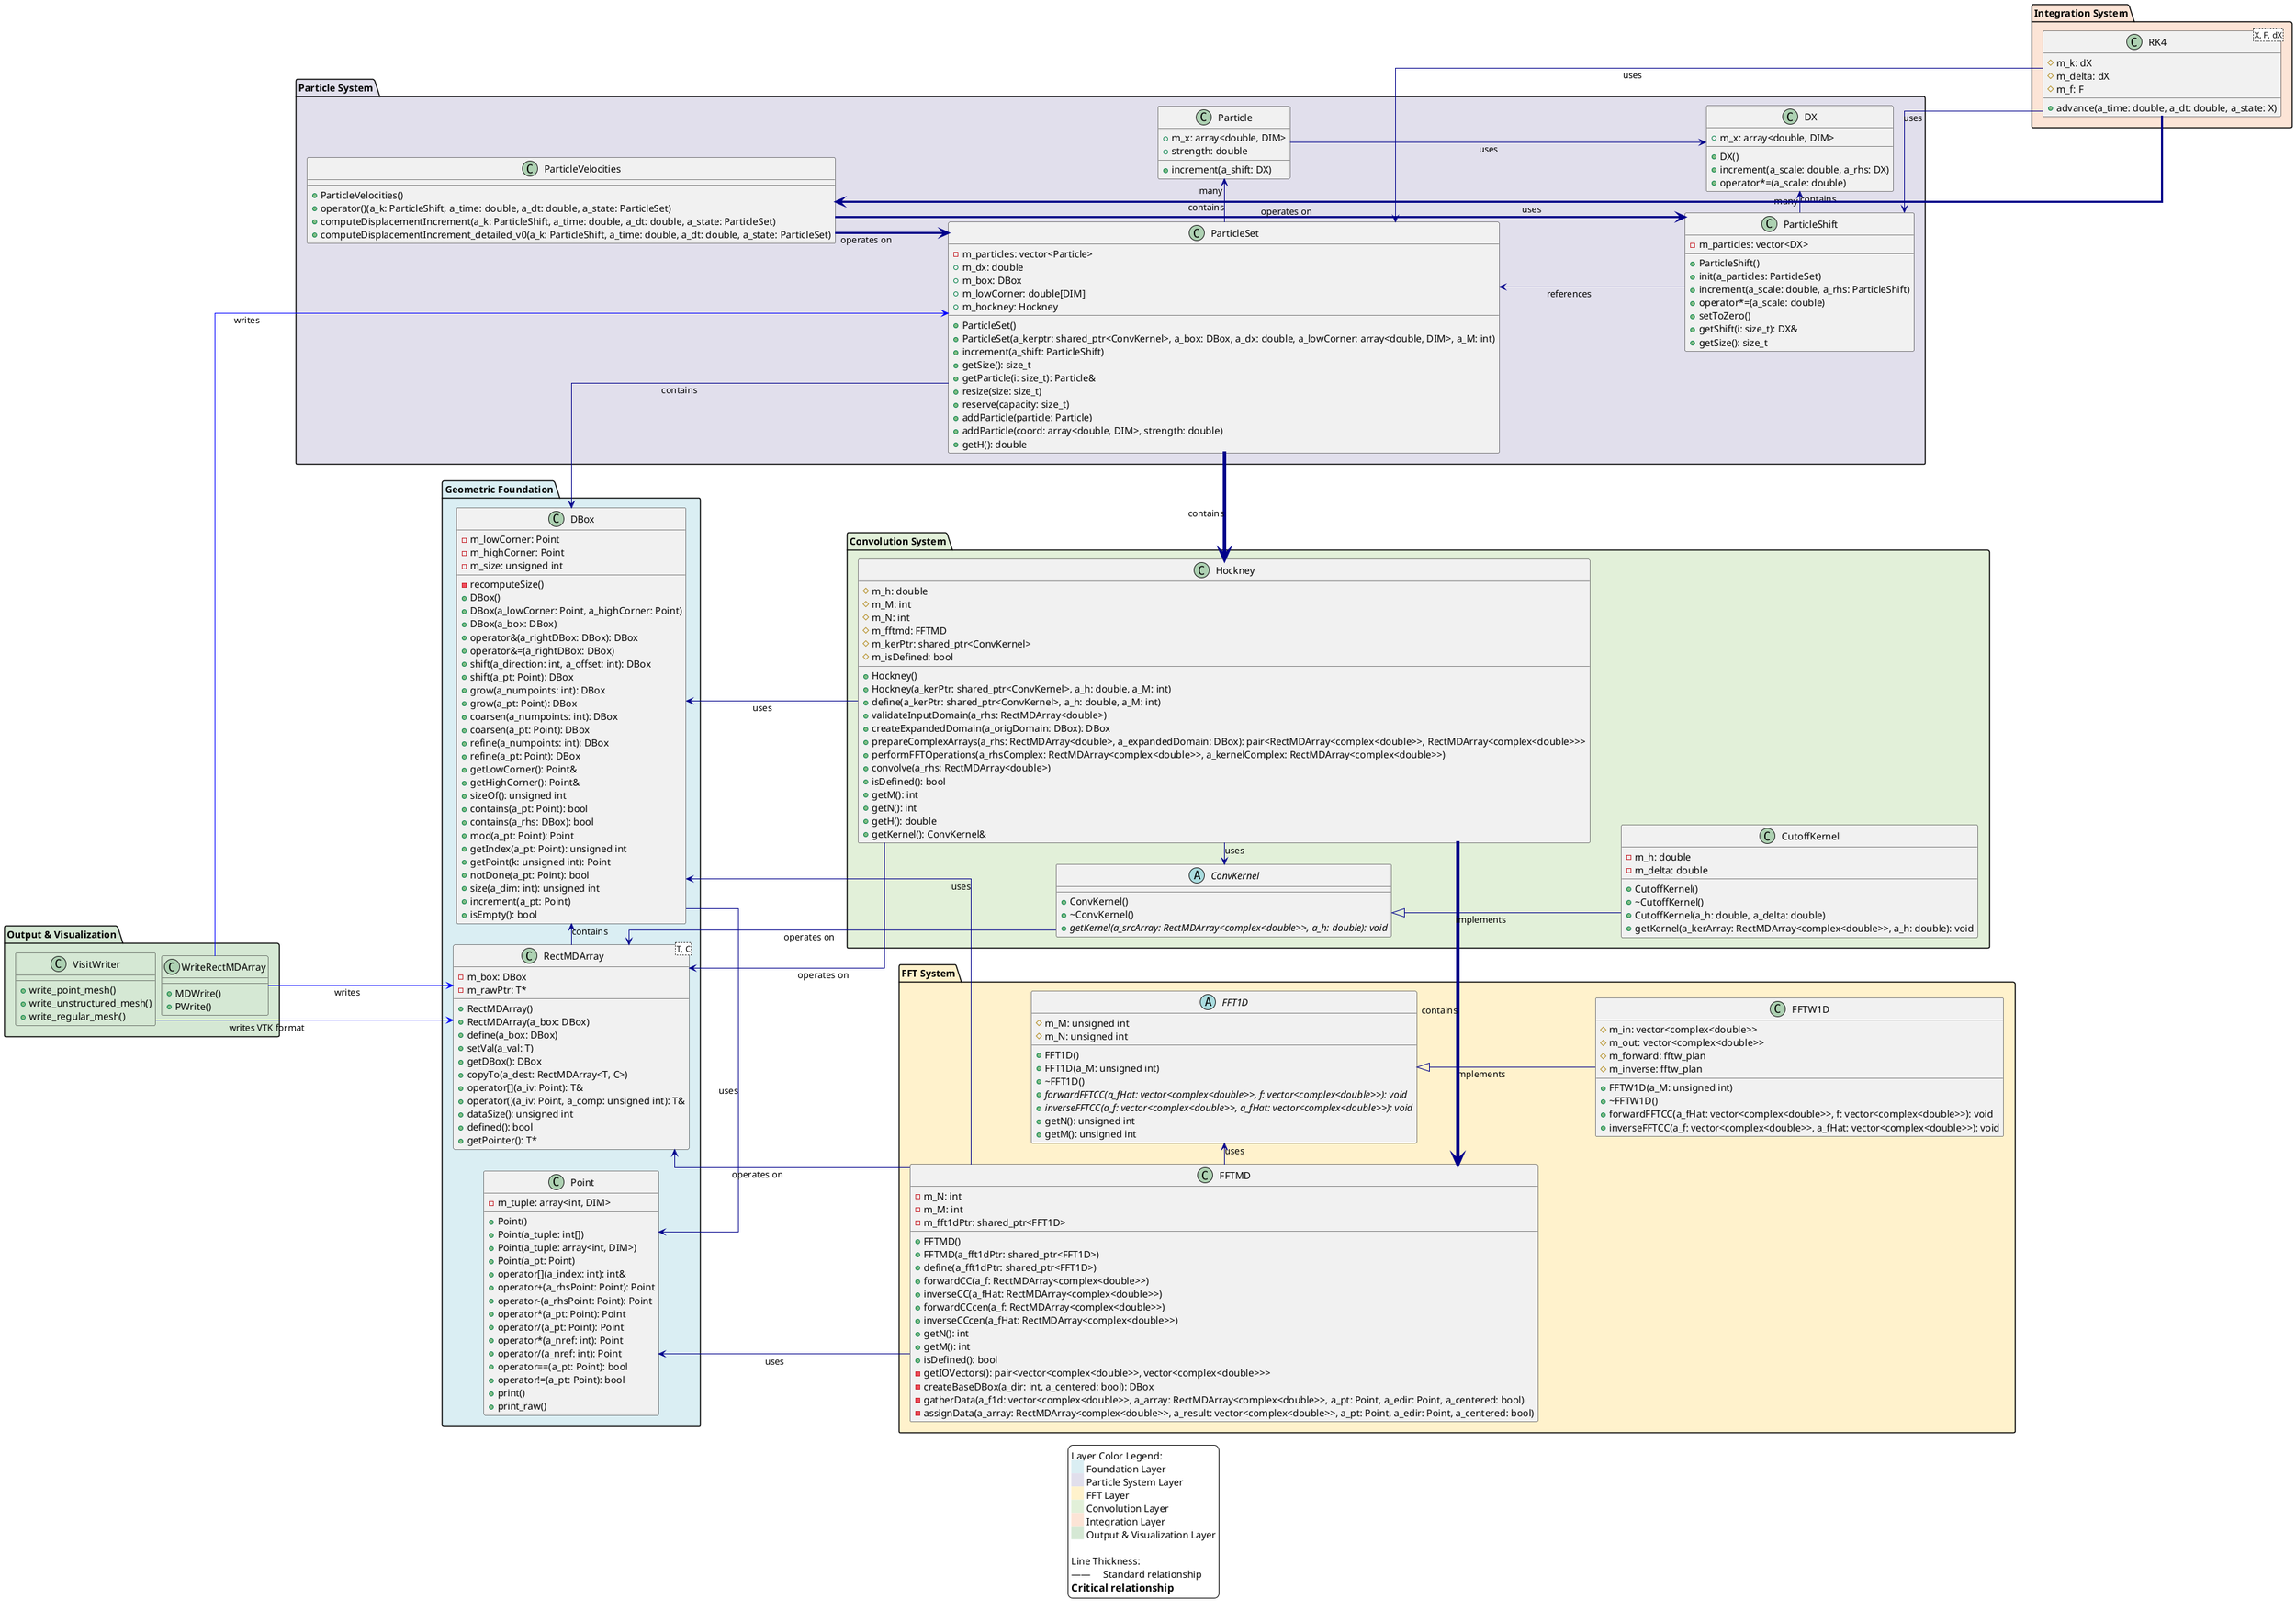 @startuml VortexSimulation

' Styling configuration
skinparam linetype ortho
' skinparam ClassBackgroundColor LightBlue
' skinparam ClassBorderColor DarkBlue
skinparam ClassFontColor Black
' skinparam ClassFontSize 12
' skinparam ClassAttributeFontColor Black
' skinparam ClassAttributeFontSize 10
skinparam ArrowColor DarkBlue
skinparam BackgroundColor White

' skinparam DefaultFontName Arial
skinparam DefaultFontStyle plain
skinparam ClassAttributeFontStyle plain
skinparam ClassStereotypeFontStyle plain

left to right direction
skinparam nodesep 30
skinparam ranksep 2
skinparam padding 0
' skinparam ClassBackgroundColor White
' skinparam ClassBorderColor #333333


' ==== FOUNDATION CLASSES ====

' Geometric Foundation
package "Geometric Foundation" #DAEEF3 {
class Point {
  -m_tuple: array<int, DIM>
  +Point()
  +Point(a_tuple: int[])
  +Point(a_tuple: array<int, DIM>)
  +Point(a_pt: Point)
  +operator[](a_index: int): int&
  +operator+(a_rhsPoint: Point): Point
  +operator-(a_rhsPoint: Point): Point
  +operator*(a_pt: Point): Point
  +operator/(a_pt: Point): Point
  +operator*(a_nref: int): Point
  +operator/(a_nref: int): Point
  +operator==(a_pt: Point): bool
  +operator!=(a_pt: Point): bool
  +print()
  +print_raw()
}

class DBox {
  -m_lowCorner: Point
  -m_highCorner: Point
  -m_size: unsigned int
  -recomputeSize()
  +DBox()
  +DBox(a_lowCorner: Point, a_highCorner: Point)
  +DBox(a_box: DBox)
  +operator&(a_rightDBox: DBox): DBox
  +operator&=(a_rightDBox: DBox)
  +shift(a_direction: int, a_offset: int): DBox
  +shift(a_pt: Point): DBox
  +grow(a_numpoints: int): DBox
  +grow(a_pt: Point): DBox
  +coarsen(a_numpoints: int): DBox
  +coarsen(a_pt: Point): DBox
  +refine(a_numpoints: int): DBox
  +refine(a_pt: Point): DBox
  +getLowCorner(): Point&
  +getHighCorner(): Point&
  +sizeOf(): unsigned int
  +contains(a_pt: Point): bool
  +contains(a_rhs: DBox): bool
  +mod(a_pt: Point): Point
  +getIndex(a_pt: Point): unsigned int
  +getPoint(k: unsigned int): Point
  +notDone(a_pt: Point): bool
  +size(a_dim: int): unsigned int
  +increment(a_pt: Point)
  +isEmpty(): bool
}

' Grid/Array classes
class RectMDArray<T, C> {
  -m_box: DBox
  -m_rawPtr: T*
  +RectMDArray()
  +RectMDArray(a_box: DBox)
  +define(a_box: DBox)
  +setVal(a_val: T)
  +getDBox(): DBox
  +copyTo(a_dest: RectMDArray<T, C>)
  +operator[](a_iv: Point): T&
  +operator()(a_iv: Point, a_comp: unsigned int): T&
  +dataSize(): unsigned int
  +defined(): bool
  +getPointer(): T*
}
}
' ==== PARTICLE SYSTEM ====

package "Particle System" #E1DFEC {
class DX {
  +m_x: array<double, DIM>
  +DX()
  +increment(a_scale: double, a_rhs: DX)
  +operator*=(a_scale: double)
}

class Particle {
  +m_x: array<double, DIM>
  +strength: double
  +increment(a_shift: DX)
}

class ParticleShift {
  -m_particles: vector<DX>
  +ParticleShift()
  +init(a_particles: ParticleSet)
  +increment(a_scale: double, a_rhs: ParticleShift)
  +operator*=(a_scale: double)
  +setToZero()
  +getShift(i: size_t): DX&
  +getSize(): size_t
}

class ParticleSet {
  -m_particles: vector<Particle>
  +m_dx: double
  +m_box: DBox
  +m_lowCorner: double[DIM]
  +m_hockney: Hockney
  +ParticleSet()
  +ParticleSet(a_kerptr: shared_ptr<ConvKernel>, a_box: DBox, a_dx: double, a_lowCorner: array<double, DIM>, a_M: int)
  +increment(a_shift: ParticleShift)
  +getSize(): size_t
  +getParticle(i: size_t): Particle&
  +resize(size: size_t)
  +reserve(capacity: size_t)
  +addParticle(particle: Particle)
  +addParticle(coord: array<double, DIM>, strength: double)
  +getH(): double
}

class ParticleVelocities {
  +ParticleVelocities()
  +operator()(a_k: ParticleShift, a_time: double, a_dt: double, a_state: ParticleSet)
  +computeDisplacementIncrement(a_k: ParticleShift, a_time: double, a_dt: double, a_state: ParticleSet)
  +computeDisplacementIncrement_detailed_v0(a_k: ParticleShift, a_time: double, a_dt: double, a_state: ParticleSet)
}
}

' ==== FFT AND CONVOLUTION SYSTEM ====

' FFT System
package "FFT System" #FFF2CC {
skinparam ClassAttributeFontStyle plain
abstract class FFT1D {
  #m_M: unsigned int
  #m_N: unsigned int
  +FFT1D()
  +FFT1D(a_M: unsigned int)
  +~FFT1D()
  +forwardFFTCC(a_fHat: vector<complex<double>>, f: vector<complex<double>>): void {abstract}
  +inverseFFTCC(a_f: vector<complex<double>>, a_fHat: vector<complex<double>>): void {abstract}
  +getN(): unsigned int
  +getM(): unsigned int
}
skinparam ClassAttributeFontStyle plain

class FFTW1D {
  #m_in: vector<complex<double>>
  #m_out: vector<complex<double>>
  #m_forward: fftw_plan
  #m_inverse: fftw_plan
  +FFTW1D(a_M: unsigned int)
  +~FFTW1D()
  +forwardFFTCC(a_fHat: vector<complex<double>>, f: vector<complex<double>>): void
  +inverseFFTCC(a_f: vector<complex<double>>, a_fHat: vector<complex<double>>): void
}

class FFTMD {
  -m_N: int
  -m_M: int
  -m_fft1dPtr: shared_ptr<FFT1D>
  +FFTMD()
  +FFTMD(a_fft1dPtr: shared_ptr<FFT1D>)
  +define(a_fft1dPtr: shared_ptr<FFT1D>)
  +forwardCC(a_f: RectMDArray<complex<double>>)
  +inverseCC(a_fHat: RectMDArray<complex<double>>)
  +forwardCCcen(a_f: RectMDArray<complex<double>>)
  +inverseCCcen(a_fHat: RectMDArray<complex<double>>)
  +getN(): int
  +getM(): int
  +isDefined(): bool
  -getIOVectors(): pair<vector<complex<double>>, vector<complex<double>>>
  -createBaseDBox(a_dir: int, a_centered: bool): DBox
  -gatherData(a_f1d: vector<complex<double>>, a_array: RectMDArray<complex<double>>, a_pt: Point, a_edir: Point, a_centered: bool)
  -assignData(a_array: RectMDArray<complex<double>>, a_result: vector<complex<double>>, a_pt: Point, a_edir: Point, a_centered: bool)
}
}


' Convolution System
package "Convolution System"  #E2F0D9 {
abstract class ConvKernel {
  +ConvKernel()
  +~ConvKernel()
  +getKernel(a_srcArray: RectMDArray<complex<double>>, a_h: double): void {abstract}
}

class CutoffKernel {
  -m_h: double
  -m_delta: double
  +CutoffKernel()
  +~CutoffKernel()
  +CutoffKernel(a_h: double, a_delta: double)
  +getKernel(a_kerArray: RectMDArray<complex<double>>, a_h: double): void
}

class Hockney {
  #m_h: double
  #m_M: int
  #m_N: int
  #m_fftmd: FFTMD
  #m_kerPtr: shared_ptr<ConvKernel>
  #m_isDefined: bool
  +Hockney()
  +Hockney(a_kerPtr: shared_ptr<ConvKernel>, a_h: double, a_M: int)
  +define(a_kerPtr: shared_ptr<ConvKernel>, a_h: double, a_M: int)
  +validateInputDomain(a_rhs: RectMDArray<double>)
  +createExpandedDomain(a_origDomain: DBox): DBox
  +prepareComplexArrays(a_rhs: RectMDArray<double>, a_expandedDomain: DBox): pair<RectMDArray<complex<double>>, RectMDArray<complex<double>>>
  +performFFTOperations(a_rhsComplex: RectMDArray<complex<double>>, a_kernelComplex: RectMDArray<complex<double>>)
  +convolve(a_rhs: RectMDArray<double>)
  +isDefined(): bool
  +getM(): int
  +getN(): int
  +getH(): double
  +getKernel(): ConvKernel&
}
}

' ==== INTEGRATION SYSTEM ====

package "Integration System" #FCE4D6 {
class RK4<X, F, dX> {
  #m_k: dX
  #m_delta: dX
  #m_f: F
  +advance(a_time: double, a_dt: double, a_state: X)
}
}


package "Output & Visualization" #D5E8D4 {
  class VisitWriter #D5E8D4 {
    +write_point_mesh()
    +write_unstructured_mesh()
    +write_regular_mesh()
  }
  
  class WriteRectMDArray #D5E8D4 {
    +MDWrite()
    +PWrite()
  }
}

' ==== RELATIONSHIPS ====

' Core relationships
DBox -right-> Point: uses
RectMDArray -right-> DBox: contains

' Particle relationships
ParticleSet -right-> "many" Particle: contains
ParticleSet -up-> DBox: contains
ParticleSet -[thickness=5]right-> Hockney: contains
ParticleShift -right-> "many" DX: contains
Particle -right-> DX: uses


' Writer relationships
WriteRectMDArray -[#blue]-> RectMDArray: writes
WriteRectMDArray -[#blue]-> ParticleSet: writes
VisitWriter -[#blue]-> RectMDArray: writes VTK format


' FFT and Convolution relationships
FFTW1D -up-|> FFT1D: implements
FFTMD -right-> FFT1D: uses
FFTMD -up-> Point: uses
FFTMD -down-> DBox: uses
FFTMD -up-> RectMDArray: operates on

Hockney -right-> ConvKernel: uses
Hockney -[thickness=5]down-> FFTMD: contains
Hockney -up-> RectMDArray: operates on
Hockney -up-> DBox: uses

CutoffKernel -up-|> ConvKernel: implements
ConvKernel -up-> RectMDArray: operates on

' Integration relationships
RK4 -up-> ParticleSet: uses
RK4 -up-> ParticleShift: uses
RK4 -[thickness=3]up-> ParticleVelocities: uses
ParticleVelocities -[thickness=3]down-> ParticleShift: operates on
ParticleVelocities -[thickness=3]down-> ParticleSet: operates on

' Simplified relationship
ParticleShift -up-> ParticleSet: references


' ' Layout optimization
' Geometric_Foundation -[hidden]right- Particle_System
' Particle_System -[hidden]right- FFT_System
' FFT_System -[hidden]right- Convolution_System
' Convolution_System -[hidden]right- Integration
' Integration -[hidden]right- Output_Visualization

' Hidden connections to enforce clustering
Point -[hidden]- DBox
DBox -[hidden]- RectMDArray
DX -[hidden]- Particle
Particle -[hidden]- ParticleShift
FFT1D -[hidden]- FFTW1D
FFTW1D -[hidden]- FFTMD
ConvKernel -[hidden]- CutoffKernel
VisitWriter -[hidden]- WriteRectMDArray

' Legend for layer colors
legend
  Layer Color Legend:
  <back:#DAEEF3>     </back> Foundation Layer
  <back:#E1DFEC>     </back> Particle System Layer
  <back:#FFF2CC>     </back> FFT Layer
  <back:#E2F0D9>     </back> Convolution Layer
  <back:#FCE4D6>     </back> Integration Layer
  <back:#D5E8D4>     </back> Output & Visualization Layer
  
  Line Thickness:
  ——     Standard relationship
  ===     Critical relationship
end legend

@enduml